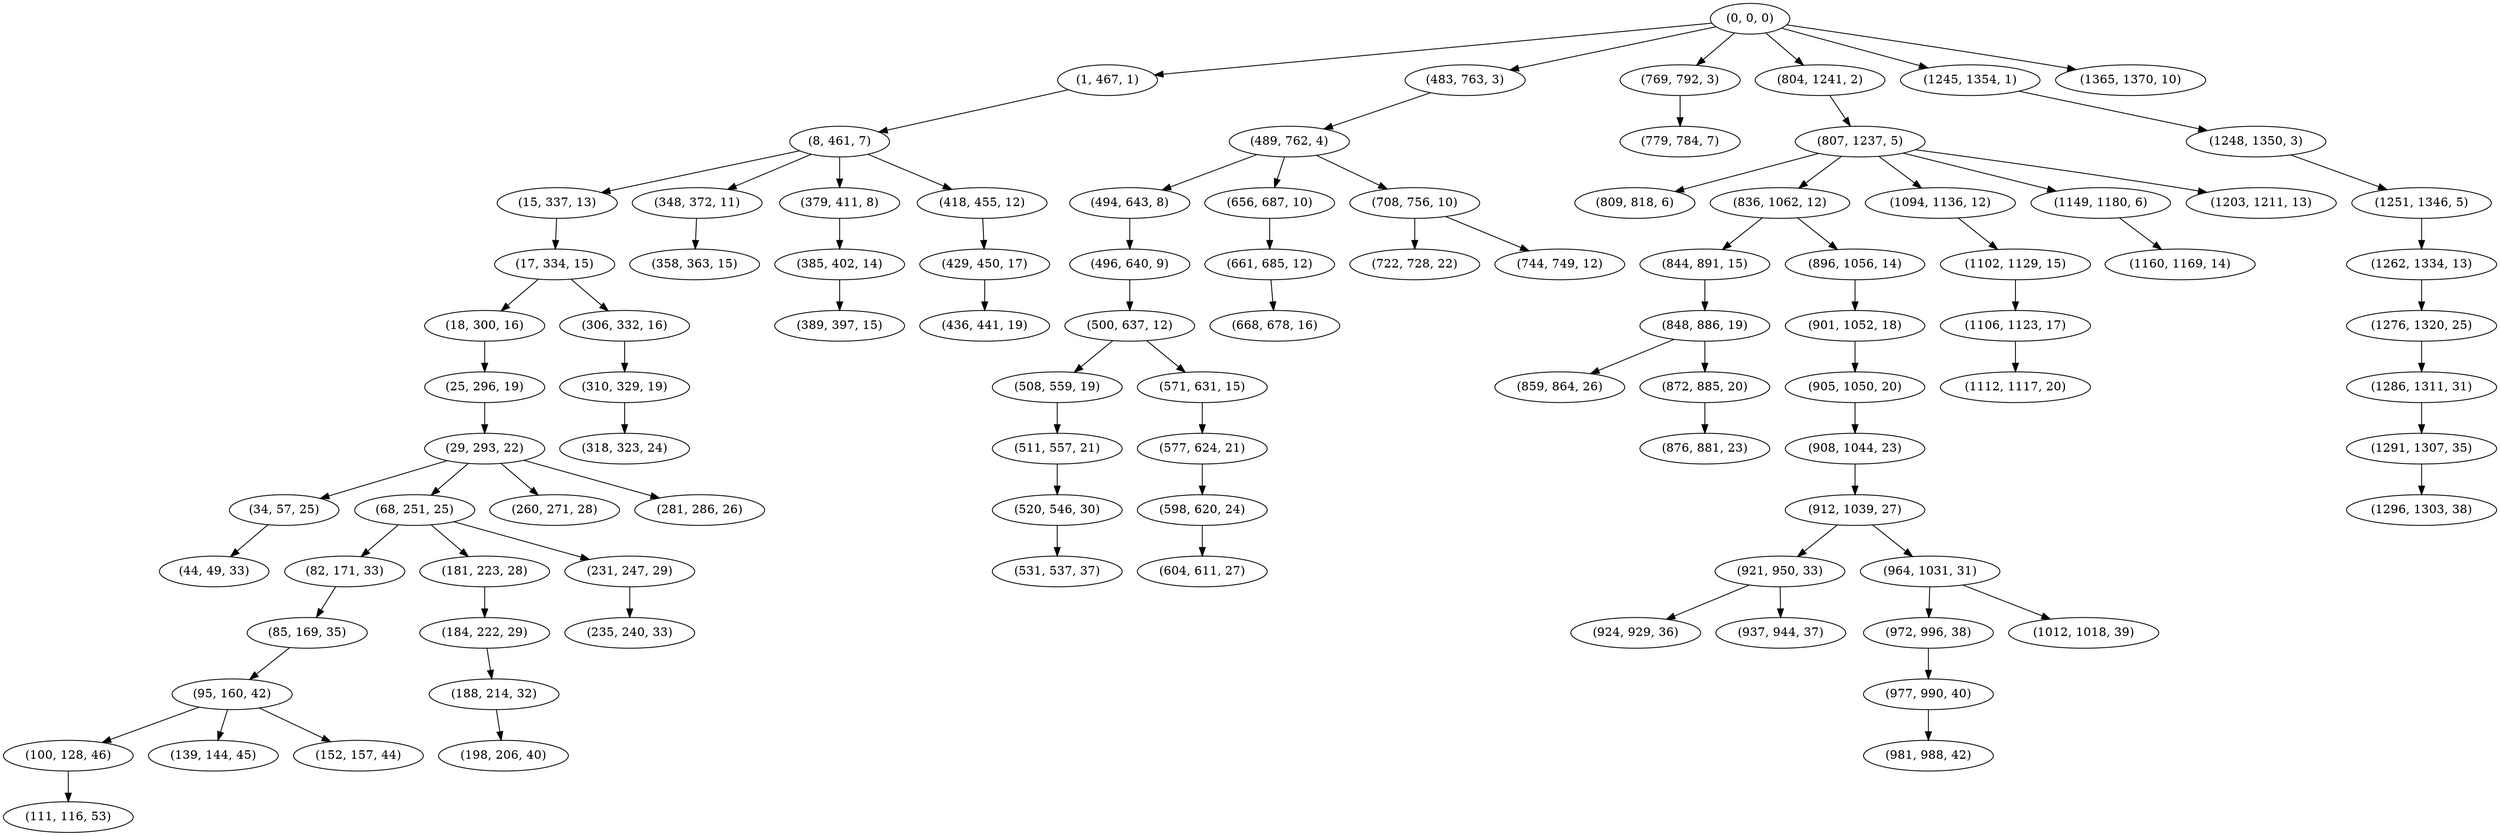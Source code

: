 digraph tree {
    "(0, 0, 0)";
    "(1, 467, 1)";
    "(8, 461, 7)";
    "(15, 337, 13)";
    "(17, 334, 15)";
    "(18, 300, 16)";
    "(25, 296, 19)";
    "(29, 293, 22)";
    "(34, 57, 25)";
    "(44, 49, 33)";
    "(68, 251, 25)";
    "(82, 171, 33)";
    "(85, 169, 35)";
    "(95, 160, 42)";
    "(100, 128, 46)";
    "(111, 116, 53)";
    "(139, 144, 45)";
    "(152, 157, 44)";
    "(181, 223, 28)";
    "(184, 222, 29)";
    "(188, 214, 32)";
    "(198, 206, 40)";
    "(231, 247, 29)";
    "(235, 240, 33)";
    "(260, 271, 28)";
    "(281, 286, 26)";
    "(306, 332, 16)";
    "(310, 329, 19)";
    "(318, 323, 24)";
    "(348, 372, 11)";
    "(358, 363, 15)";
    "(379, 411, 8)";
    "(385, 402, 14)";
    "(389, 397, 15)";
    "(418, 455, 12)";
    "(429, 450, 17)";
    "(436, 441, 19)";
    "(483, 763, 3)";
    "(489, 762, 4)";
    "(494, 643, 8)";
    "(496, 640, 9)";
    "(500, 637, 12)";
    "(508, 559, 19)";
    "(511, 557, 21)";
    "(520, 546, 30)";
    "(531, 537, 37)";
    "(571, 631, 15)";
    "(577, 624, 21)";
    "(598, 620, 24)";
    "(604, 611, 27)";
    "(656, 687, 10)";
    "(661, 685, 12)";
    "(668, 678, 16)";
    "(708, 756, 10)";
    "(722, 728, 22)";
    "(744, 749, 12)";
    "(769, 792, 3)";
    "(779, 784, 7)";
    "(804, 1241, 2)";
    "(807, 1237, 5)";
    "(809, 818, 6)";
    "(836, 1062, 12)";
    "(844, 891, 15)";
    "(848, 886, 19)";
    "(859, 864, 26)";
    "(872, 885, 20)";
    "(876, 881, 23)";
    "(896, 1056, 14)";
    "(901, 1052, 18)";
    "(905, 1050, 20)";
    "(908, 1044, 23)";
    "(912, 1039, 27)";
    "(921, 950, 33)";
    "(924, 929, 36)";
    "(937, 944, 37)";
    "(964, 1031, 31)";
    "(972, 996, 38)";
    "(977, 990, 40)";
    "(981, 988, 42)";
    "(1012, 1018, 39)";
    "(1094, 1136, 12)";
    "(1102, 1129, 15)";
    "(1106, 1123, 17)";
    "(1112, 1117, 20)";
    "(1149, 1180, 6)";
    "(1160, 1169, 14)";
    "(1203, 1211, 13)";
    "(1245, 1354, 1)";
    "(1248, 1350, 3)";
    "(1251, 1346, 5)";
    "(1262, 1334, 13)";
    "(1276, 1320, 25)";
    "(1286, 1311, 31)";
    "(1291, 1307, 35)";
    "(1296, 1303, 38)";
    "(1365, 1370, 10)";
    "(0, 0, 0)" -> "(1, 467, 1)";
    "(0, 0, 0)" -> "(483, 763, 3)";
    "(0, 0, 0)" -> "(769, 792, 3)";
    "(0, 0, 0)" -> "(804, 1241, 2)";
    "(0, 0, 0)" -> "(1245, 1354, 1)";
    "(0, 0, 0)" -> "(1365, 1370, 10)";
    "(1, 467, 1)" -> "(8, 461, 7)";
    "(8, 461, 7)" -> "(15, 337, 13)";
    "(8, 461, 7)" -> "(348, 372, 11)";
    "(8, 461, 7)" -> "(379, 411, 8)";
    "(8, 461, 7)" -> "(418, 455, 12)";
    "(15, 337, 13)" -> "(17, 334, 15)";
    "(17, 334, 15)" -> "(18, 300, 16)";
    "(17, 334, 15)" -> "(306, 332, 16)";
    "(18, 300, 16)" -> "(25, 296, 19)";
    "(25, 296, 19)" -> "(29, 293, 22)";
    "(29, 293, 22)" -> "(34, 57, 25)";
    "(29, 293, 22)" -> "(68, 251, 25)";
    "(29, 293, 22)" -> "(260, 271, 28)";
    "(29, 293, 22)" -> "(281, 286, 26)";
    "(34, 57, 25)" -> "(44, 49, 33)";
    "(68, 251, 25)" -> "(82, 171, 33)";
    "(68, 251, 25)" -> "(181, 223, 28)";
    "(68, 251, 25)" -> "(231, 247, 29)";
    "(82, 171, 33)" -> "(85, 169, 35)";
    "(85, 169, 35)" -> "(95, 160, 42)";
    "(95, 160, 42)" -> "(100, 128, 46)";
    "(95, 160, 42)" -> "(139, 144, 45)";
    "(95, 160, 42)" -> "(152, 157, 44)";
    "(100, 128, 46)" -> "(111, 116, 53)";
    "(181, 223, 28)" -> "(184, 222, 29)";
    "(184, 222, 29)" -> "(188, 214, 32)";
    "(188, 214, 32)" -> "(198, 206, 40)";
    "(231, 247, 29)" -> "(235, 240, 33)";
    "(306, 332, 16)" -> "(310, 329, 19)";
    "(310, 329, 19)" -> "(318, 323, 24)";
    "(348, 372, 11)" -> "(358, 363, 15)";
    "(379, 411, 8)" -> "(385, 402, 14)";
    "(385, 402, 14)" -> "(389, 397, 15)";
    "(418, 455, 12)" -> "(429, 450, 17)";
    "(429, 450, 17)" -> "(436, 441, 19)";
    "(483, 763, 3)" -> "(489, 762, 4)";
    "(489, 762, 4)" -> "(494, 643, 8)";
    "(489, 762, 4)" -> "(656, 687, 10)";
    "(489, 762, 4)" -> "(708, 756, 10)";
    "(494, 643, 8)" -> "(496, 640, 9)";
    "(496, 640, 9)" -> "(500, 637, 12)";
    "(500, 637, 12)" -> "(508, 559, 19)";
    "(500, 637, 12)" -> "(571, 631, 15)";
    "(508, 559, 19)" -> "(511, 557, 21)";
    "(511, 557, 21)" -> "(520, 546, 30)";
    "(520, 546, 30)" -> "(531, 537, 37)";
    "(571, 631, 15)" -> "(577, 624, 21)";
    "(577, 624, 21)" -> "(598, 620, 24)";
    "(598, 620, 24)" -> "(604, 611, 27)";
    "(656, 687, 10)" -> "(661, 685, 12)";
    "(661, 685, 12)" -> "(668, 678, 16)";
    "(708, 756, 10)" -> "(722, 728, 22)";
    "(708, 756, 10)" -> "(744, 749, 12)";
    "(769, 792, 3)" -> "(779, 784, 7)";
    "(804, 1241, 2)" -> "(807, 1237, 5)";
    "(807, 1237, 5)" -> "(809, 818, 6)";
    "(807, 1237, 5)" -> "(836, 1062, 12)";
    "(807, 1237, 5)" -> "(1094, 1136, 12)";
    "(807, 1237, 5)" -> "(1149, 1180, 6)";
    "(807, 1237, 5)" -> "(1203, 1211, 13)";
    "(836, 1062, 12)" -> "(844, 891, 15)";
    "(836, 1062, 12)" -> "(896, 1056, 14)";
    "(844, 891, 15)" -> "(848, 886, 19)";
    "(848, 886, 19)" -> "(859, 864, 26)";
    "(848, 886, 19)" -> "(872, 885, 20)";
    "(872, 885, 20)" -> "(876, 881, 23)";
    "(896, 1056, 14)" -> "(901, 1052, 18)";
    "(901, 1052, 18)" -> "(905, 1050, 20)";
    "(905, 1050, 20)" -> "(908, 1044, 23)";
    "(908, 1044, 23)" -> "(912, 1039, 27)";
    "(912, 1039, 27)" -> "(921, 950, 33)";
    "(912, 1039, 27)" -> "(964, 1031, 31)";
    "(921, 950, 33)" -> "(924, 929, 36)";
    "(921, 950, 33)" -> "(937, 944, 37)";
    "(964, 1031, 31)" -> "(972, 996, 38)";
    "(964, 1031, 31)" -> "(1012, 1018, 39)";
    "(972, 996, 38)" -> "(977, 990, 40)";
    "(977, 990, 40)" -> "(981, 988, 42)";
    "(1094, 1136, 12)" -> "(1102, 1129, 15)";
    "(1102, 1129, 15)" -> "(1106, 1123, 17)";
    "(1106, 1123, 17)" -> "(1112, 1117, 20)";
    "(1149, 1180, 6)" -> "(1160, 1169, 14)";
    "(1245, 1354, 1)" -> "(1248, 1350, 3)";
    "(1248, 1350, 3)" -> "(1251, 1346, 5)";
    "(1251, 1346, 5)" -> "(1262, 1334, 13)";
    "(1262, 1334, 13)" -> "(1276, 1320, 25)";
    "(1276, 1320, 25)" -> "(1286, 1311, 31)";
    "(1286, 1311, 31)" -> "(1291, 1307, 35)";
    "(1291, 1307, 35)" -> "(1296, 1303, 38)";
}
